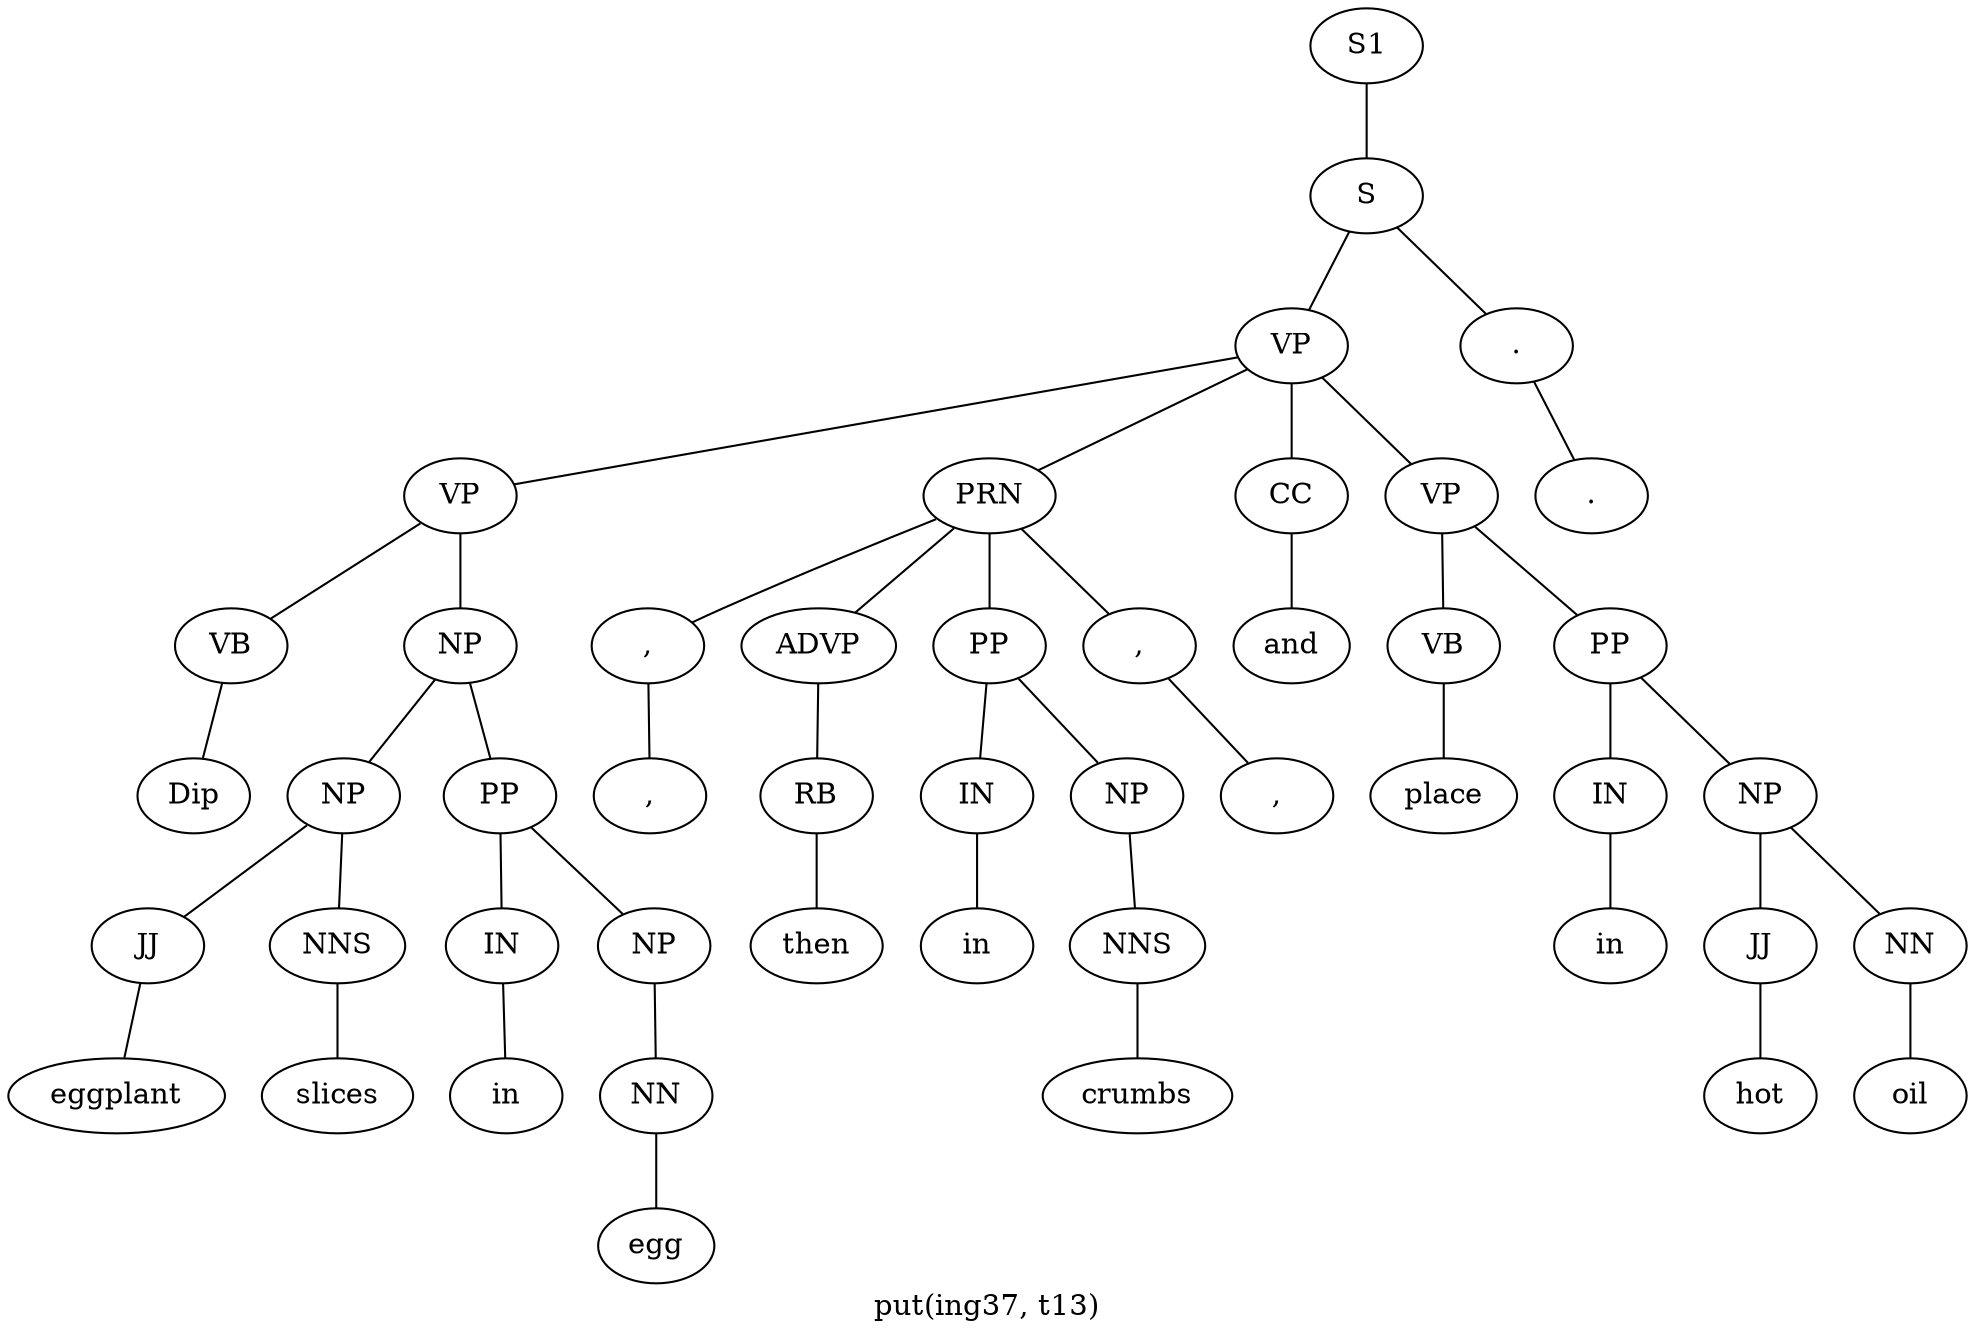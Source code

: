 graph SyntaxGraph {
	label = "put(ing37, t13)";
	Node0 [label="S1"];
	Node1 [label="S"];
	Node2 [label="VP"];
	Node3 [label="VP"];
	Node4 [label="VB"];
	Node5 [label="Dip"];
	Node6 [label="NP"];
	Node7 [label="NP"];
	Node8 [label="JJ"];
	Node9 [label="eggplant"];
	Node10 [label="NNS"];
	Node11 [label="slices"];
	Node12 [label="PP"];
	Node13 [label="IN"];
	Node14 [label="in"];
	Node15 [label="NP"];
	Node16 [label="NN"];
	Node17 [label="egg"];
	Node18 [label="PRN"];
	Node19 [label=","];
	Node20 [label=","];
	Node21 [label="ADVP"];
	Node22 [label="RB"];
	Node23 [label="then"];
	Node24 [label="PP"];
	Node25 [label="IN"];
	Node26 [label="in"];
	Node27 [label="NP"];
	Node28 [label="NNS"];
	Node29 [label="crumbs"];
	Node30 [label=","];
	Node31 [label=","];
	Node32 [label="CC"];
	Node33 [label="and"];
	Node34 [label="VP"];
	Node35 [label="VB"];
	Node36 [label="place"];
	Node37 [label="PP"];
	Node38 [label="IN"];
	Node39 [label="in"];
	Node40 [label="NP"];
	Node41 [label="JJ"];
	Node42 [label="hot"];
	Node43 [label="NN"];
	Node44 [label="oil"];
	Node45 [label="."];
	Node46 [label="."];

	Node0 -- Node1;
	Node1 -- Node2;
	Node1 -- Node45;
	Node2 -- Node3;
	Node2 -- Node18;
	Node2 -- Node32;
	Node2 -- Node34;
	Node3 -- Node4;
	Node3 -- Node6;
	Node4 -- Node5;
	Node6 -- Node7;
	Node6 -- Node12;
	Node7 -- Node8;
	Node7 -- Node10;
	Node8 -- Node9;
	Node10 -- Node11;
	Node12 -- Node13;
	Node12 -- Node15;
	Node13 -- Node14;
	Node15 -- Node16;
	Node16 -- Node17;
	Node18 -- Node19;
	Node18 -- Node21;
	Node18 -- Node24;
	Node18 -- Node30;
	Node19 -- Node20;
	Node21 -- Node22;
	Node22 -- Node23;
	Node24 -- Node25;
	Node24 -- Node27;
	Node25 -- Node26;
	Node27 -- Node28;
	Node28 -- Node29;
	Node30 -- Node31;
	Node32 -- Node33;
	Node34 -- Node35;
	Node34 -- Node37;
	Node35 -- Node36;
	Node37 -- Node38;
	Node37 -- Node40;
	Node38 -- Node39;
	Node40 -- Node41;
	Node40 -- Node43;
	Node41 -- Node42;
	Node43 -- Node44;
	Node45 -- Node46;
}